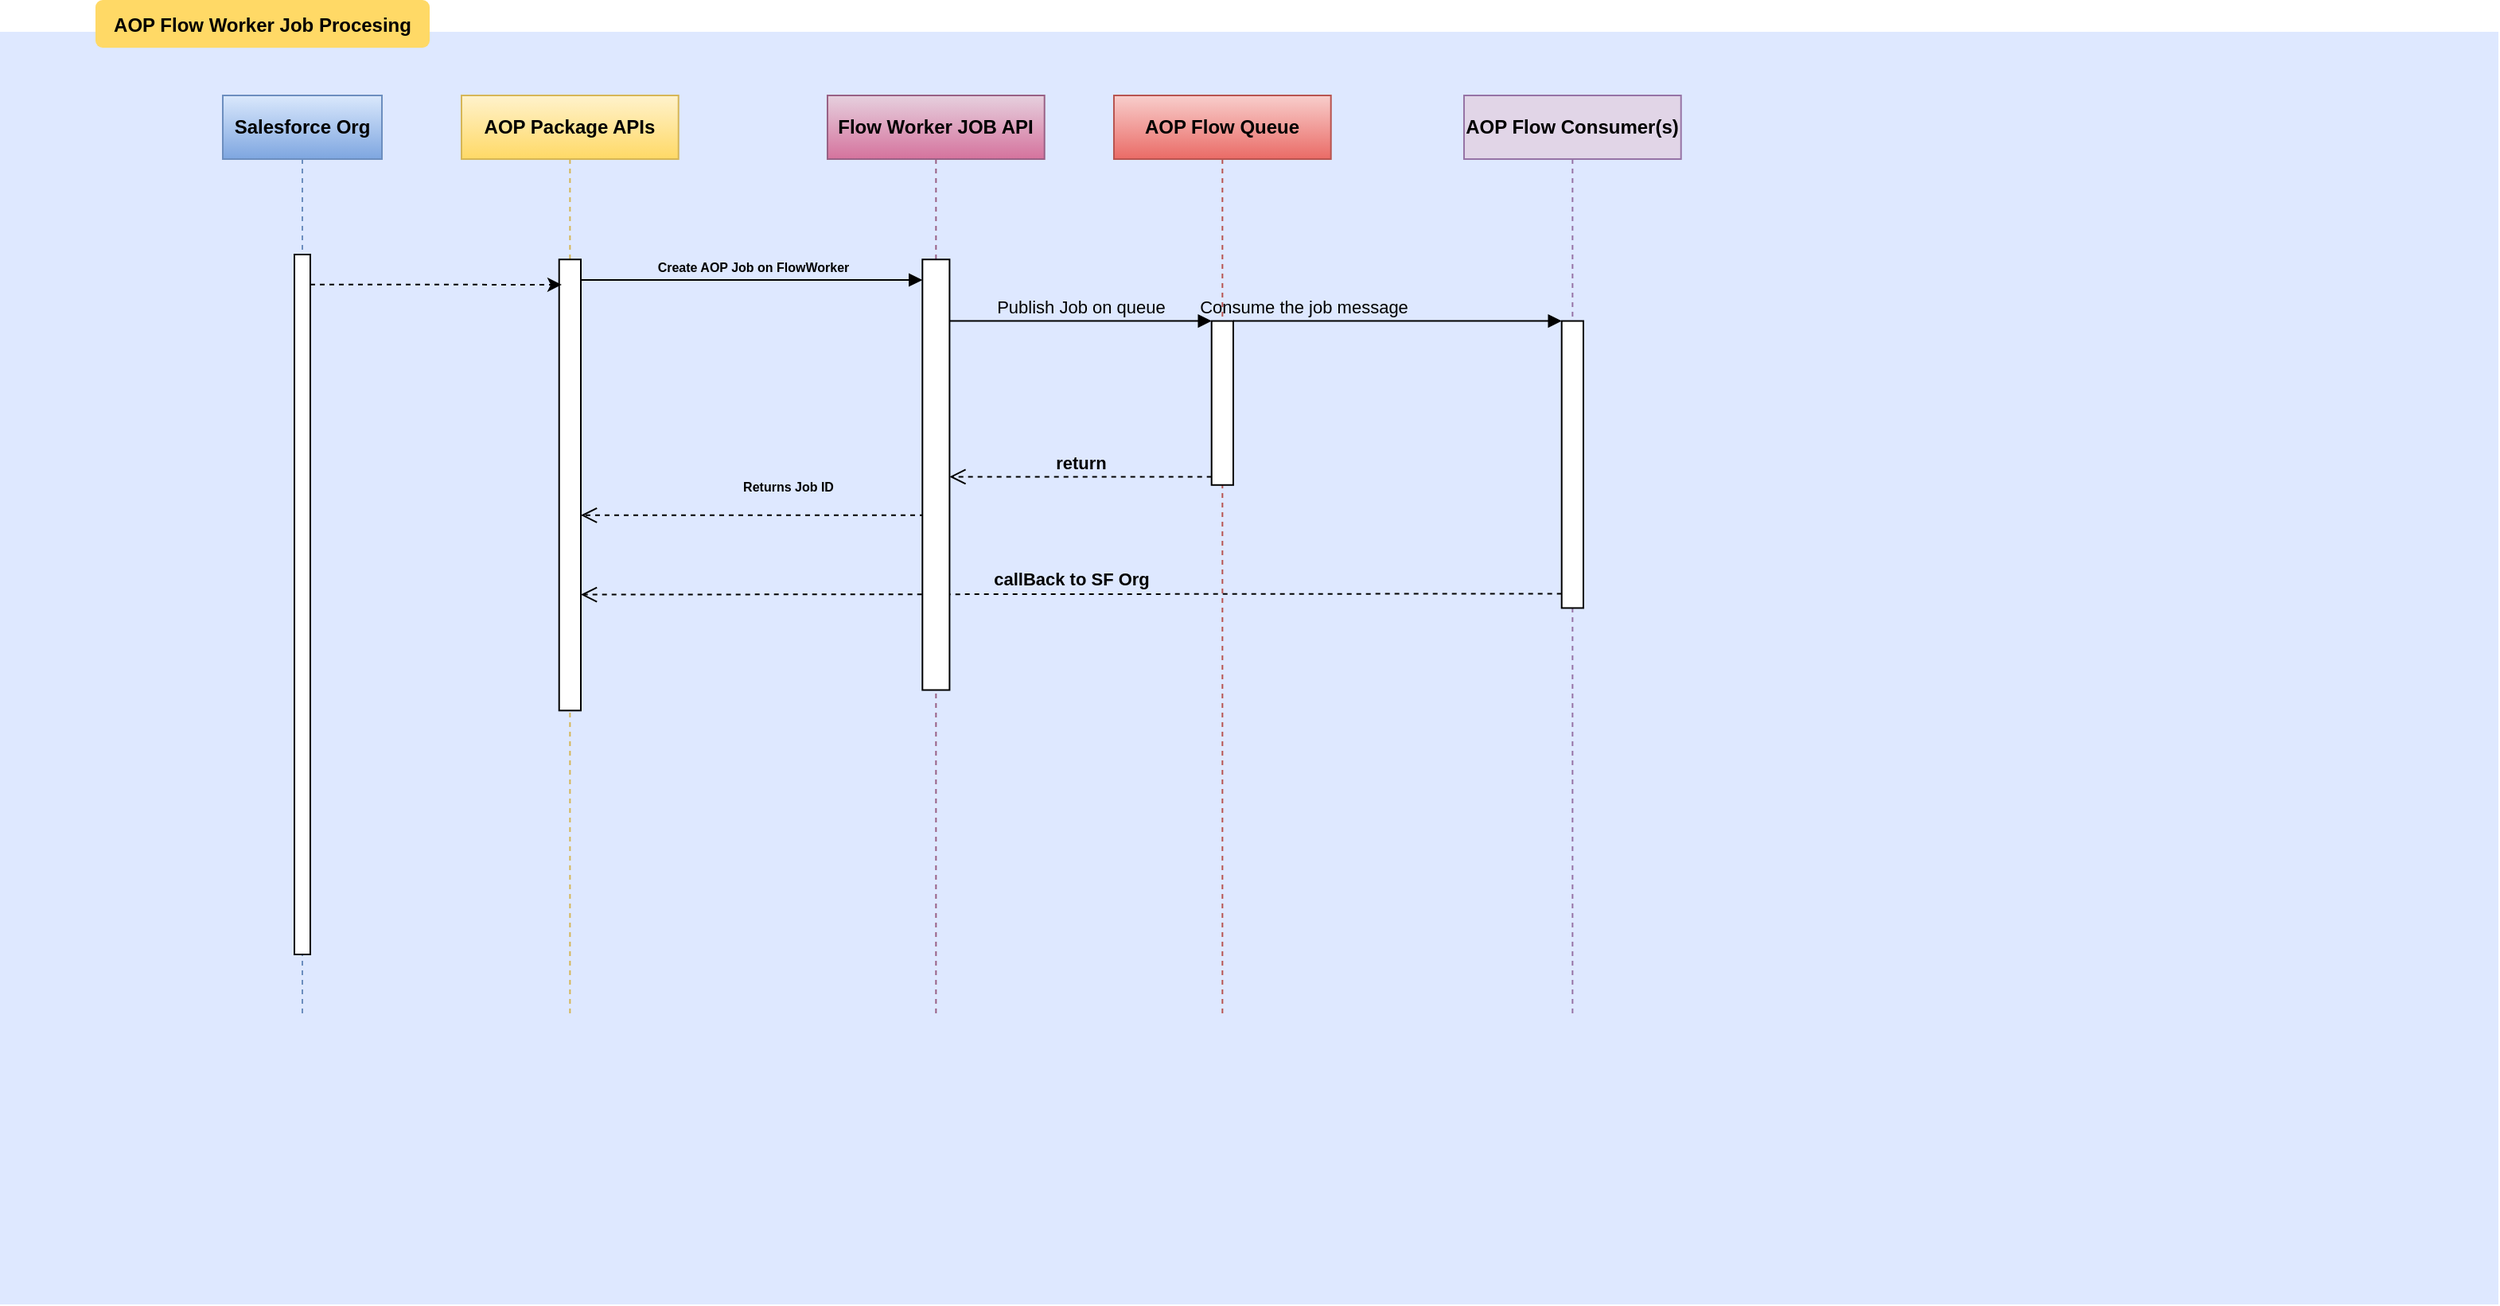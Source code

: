 <mxfile version="20.0.1" type="github">
  <diagram name="Page-1" id="9361dd3d-8414-5efd-6122-117bd74ce7a7">
    <mxGraphModel dx="1422" dy="1162" grid="1" gridSize="10" guides="1" tooltips="1" connect="1" arrows="1" fold="1" page="0" pageScale="1.5" pageWidth="826" pageHeight="1169" background="none" math="0" shadow="0">
      <root>
        <mxCell id="0" />
        <mxCell id="1" parent="0" />
        <mxCell id="69" value="" style="fillColor=#DEE8FF;strokeColor=none" parent="1" vertex="1">
          <mxGeometry x="20" y="-90" width="1570" height="800" as="geometry" />
        </mxCell>
        <mxCell id="71" value="AOP Flow Worker Job Procesing" style="rounded=1;fontStyle=1;fillColor=#FFD966;strokeColor=none" parent="1" vertex="1">
          <mxGeometry x="80" y="-110" width="210" height="30" as="geometry" />
        </mxCell>
        <mxCell id="YKI4oU7lkPmLeSKTnHA6-117" value="" style="group" parent="1" vertex="1" connectable="0">
          <mxGeometry x="310" y="-50" width="900" height="580" as="geometry" />
        </mxCell>
        <mxCell id="YKI4oU7lkPmLeSKTnHA6-108" value="AOP Package APIs" style="shape=umlLifeline;perimeter=lifelinePerimeter;whiteSpace=wrap;html=1;container=1;collapsible=0;recursiveResize=0;outlineConnect=0;fillColor=#fff2cc;strokeColor=#d6b656;fontStyle=1;gradientColor=#ffd966;" parent="YKI4oU7lkPmLeSKTnHA6-117" vertex="1">
          <mxGeometry width="136.364" height="580" as="geometry" />
        </mxCell>
        <mxCell id="YKI4oU7lkPmLeSKTnHA6-94" value="AOP Flow Queue" style="shape=umlLifeline;perimeter=lifelinePerimeter;whiteSpace=wrap;html=1;container=1;collapsible=0;recursiveResize=0;outlineConnect=0;fillColor=#f8cecc;strokeColor=#b85450;fontStyle=1;gradientColor=#ea6b66;" parent="YKI4oU7lkPmLeSKTnHA6-117" vertex="1">
          <mxGeometry x="409.995" width="136.364" height="580" as="geometry" />
        </mxCell>
        <mxCell id="YKI4oU7lkPmLeSKTnHA6-95" value="" style="html=1;points=[];perimeter=orthogonalPerimeter;" parent="YKI4oU7lkPmLeSKTnHA6-94" vertex="1">
          <mxGeometry x="61.364" y="141.778" width="13.636" height="103.111" as="geometry" />
        </mxCell>
        <mxCell id="YKI4oU7lkPmLeSKTnHA6-96" value="Publish Job on queue" style="html=1;verticalAlign=bottom;endArrow=block;entryX=0;entryY=0;rounded=0;labelBackgroundColor=none;" parent="YKI4oU7lkPmLeSKTnHA6-117" source="YKI4oU7lkPmLeSKTnHA6-89" target="YKI4oU7lkPmLeSKTnHA6-95" edge="1">
          <mxGeometry relative="1" as="geometry">
            <mxPoint x="477.273" y="335.111" as="sourcePoint" />
          </mxGeometry>
        </mxCell>
        <mxCell id="YKI4oU7lkPmLeSKTnHA6-97" value="&lt;b&gt;return&lt;/b&gt;" style="html=1;verticalAlign=bottom;endArrow=open;dashed=1;endSize=8;exitX=0;exitY=0.95;rounded=0;labelBackgroundColor=none;" parent="YKI4oU7lkPmLeSKTnHA6-117" source="YKI4oU7lkPmLeSKTnHA6-95" target="YKI4oU7lkPmLeSKTnHA6-89" edge="1">
          <mxGeometry relative="1" as="geometry">
            <mxPoint x="477.273" y="433.067" as="targetPoint" />
          </mxGeometry>
        </mxCell>
        <mxCell id="YKI4oU7lkPmLeSKTnHA6-99" value="AOP Flow Consumer(s)" style="shape=umlLifeline;perimeter=lifelinePerimeter;whiteSpace=wrap;html=1;container=1;collapsible=0;recursiveResize=0;outlineConnect=0;fillColor=#e1d5e7;strokeColor=#9673a6;fontStyle=1" parent="YKI4oU7lkPmLeSKTnHA6-117" vertex="1">
          <mxGeometry x="629.996" width="136.364" height="580" as="geometry" />
        </mxCell>
        <mxCell id="YKI4oU7lkPmLeSKTnHA6-104" value="" style="html=1;points=[];perimeter=orthogonalPerimeter;" parent="YKI4oU7lkPmLeSKTnHA6-99" vertex="1">
          <mxGeometry x="61.364" y="141.778" width="13.636" height="180.444" as="geometry" />
        </mxCell>
        <mxCell id="YKI4oU7lkPmLeSKTnHA6-105" value="Consume the job message" style="html=1;verticalAlign=bottom;endArrow=block;entryX=0;entryY=0;rounded=0;labelBackgroundColor=none;" parent="YKI4oU7lkPmLeSKTnHA6-117" source="YKI4oU7lkPmLeSKTnHA6-95" target="YKI4oU7lkPmLeSKTnHA6-104" edge="1">
          <mxGeometry x="-0.571" relative="1" as="geometry">
            <mxPoint x="729.545" y="141.778" as="sourcePoint" />
            <mxPoint as="offset" />
          </mxGeometry>
        </mxCell>
        <mxCell id="YKI4oU7lkPmLeSKTnHA6-111" value="" style="html=1;points=[];perimeter=orthogonalPerimeter;" parent="YKI4oU7lkPmLeSKTnHA6-117" vertex="1">
          <mxGeometry x="61.364" y="103.111" width="13.636" height="283.556" as="geometry" />
        </mxCell>
        <mxCell id="YKI4oU7lkPmLeSKTnHA6-106" value="&lt;b&gt;callBack to SF Org&lt;/b&gt;" style="html=1;verticalAlign=bottom;endArrow=open;dashed=1;endSize=8;exitX=0;exitY=0.95;rounded=0;entryX=1;entryY=0.743;entryDx=0;entryDy=0;entryPerimeter=0;labelBackgroundColor=none;" parent="YKI4oU7lkPmLeSKTnHA6-117" source="YKI4oU7lkPmLeSKTnHA6-104" target="YKI4oU7lkPmLeSKTnHA6-111" edge="1">
          <mxGeometry relative="1" as="geometry">
            <mxPoint x="729.545" y="239.733" as="targetPoint" />
          </mxGeometry>
        </mxCell>
        <mxCell id="YKI4oU7lkPmLeSKTnHA6-112" value="&lt;font style=&quot;font-size: 8px&quot;&gt;&lt;b&gt;Create AOP Job on FlowWorker&lt;/b&gt;&lt;/font&gt;" style="html=1;verticalAlign=bottom;endArrow=block;rounded=0;labelBackgroundColor=none;" parent="YKI4oU7lkPmLeSKTnHA6-117" target="YKI4oU7lkPmLeSKTnHA6-89" edge="1">
          <mxGeometry width="80" relative="1" as="geometry">
            <mxPoint x="75" y="116.0" as="sourcePoint" />
            <mxPoint x="184.091" y="116.0" as="targetPoint" />
          </mxGeometry>
        </mxCell>
        <mxCell id="YKI4oU7lkPmLeSKTnHA6-114" value="&lt;b&gt;Returns Job ID&lt;/b&gt;" style="html=1;verticalAlign=bottom;endArrow=open;dashed=1;endSize=8;rounded=0;labelBackgroundColor=none;fontSize=8;exitX=0.079;exitY=0.594;exitDx=0;exitDy=0;exitPerimeter=0;" parent="YKI4oU7lkPmLeSKTnHA6-117" target="YKI4oU7lkPmLeSKTnHA6-111" edge="1" source="YKI4oU7lkPmLeSKTnHA6-89">
          <mxGeometry x="-0.2" y="-10" relative="1" as="geometry">
            <mxPoint x="245.455" y="257.778" as="sourcePoint" />
            <mxPoint x="136.364" y="257.778" as="targetPoint" />
            <mxPoint as="offset" />
          </mxGeometry>
        </mxCell>
        <mxCell id="bsES6KktAGojjKXWR8jI-71" value="" style="group" vertex="1" connectable="0" parent="YKI4oU7lkPmLeSKTnHA6-117">
          <mxGeometry x="229.995" width="136.364" height="580" as="geometry" />
        </mxCell>
        <mxCell id="YKI4oU7lkPmLeSKTnHA6-113" value="Flow Worker JOB API" style="shape=umlLifeline;perimeter=lifelinePerimeter;whiteSpace=wrap;html=1;container=1;collapsible=0;recursiveResize=0;outlineConnect=0;labelBackgroundColor=none;fontSize=12;fillColor=#e6d0de;strokeColor=#996185;fontStyle=1;gradientColor=#d5739d;" parent="bsES6KktAGojjKXWR8jI-71" vertex="1">
          <mxGeometry width="136.364" height="580" as="geometry" />
        </mxCell>
        <mxCell id="YKI4oU7lkPmLeSKTnHA6-89" value="" style="html=1;points=[];perimeter=orthogonalPerimeter;" parent="bsES6KktAGojjKXWR8jI-71" vertex="1">
          <mxGeometry x="59.659" y="103.111" width="17.045" height="270.667" as="geometry" />
        </mxCell>
        <mxCell id="YKI4oU7lkPmLeSKTnHA6-118" value="Salesforce Org" style="shape=umlLifeline;perimeter=lifelinePerimeter;whiteSpace=wrap;html=1;container=1;collapsible=0;recursiveResize=0;outlineConnect=0;labelBackgroundColor=none;fontSize=12;fontStyle=1;fillColor=#dae8fc;strokeColor=#6c8ebf;gradientColor=#7ea6e0;" parent="1" vertex="1">
          <mxGeometry x="160" y="-50" width="100" height="580" as="geometry" />
        </mxCell>
        <mxCell id="YKI4oU7lkPmLeSKTnHA6-119" value="" style="html=1;points=[];perimeter=orthogonalPerimeter;labelBackgroundColor=none;fontSize=12;" parent="YKI4oU7lkPmLeSKTnHA6-118" vertex="1">
          <mxGeometry x="45" y="100" width="10" height="440" as="geometry" />
        </mxCell>
        <mxCell id="v4dni_2xZ-aqokLTOLjF-72" style="edgeStyle=orthogonalEdgeStyle;rounded=0;orthogonalLoop=1;jettySize=auto;html=1;entryX=0.12;entryY=0.056;entryDx=0;entryDy=0;entryPerimeter=0;dashed=1;exitX=1;exitY=0.043;exitDx=0;exitDy=0;exitPerimeter=0;" parent="1" source="YKI4oU7lkPmLeSKTnHA6-119" target="YKI4oU7lkPmLeSKTnHA6-111" edge="1">
          <mxGeometry relative="1" as="geometry" />
        </mxCell>
      </root>
    </mxGraphModel>
  </diagram>
</mxfile>
